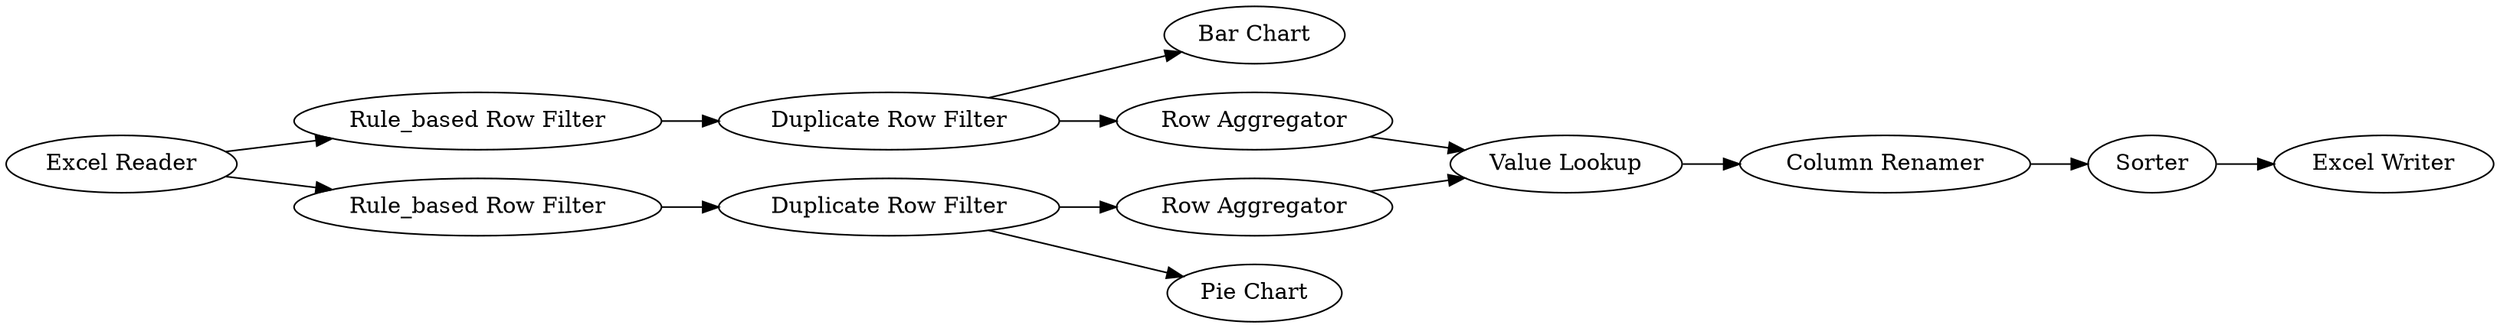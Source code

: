 digraph {
	3 -> 2
	3 -> 7
	2 -> 10
	7 -> 4
	11 -> 14
	15 -> 16
	16 -> 19
	4 -> 18
	10 -> 17
	12 -> 14
	4 -> 11
	14 -> 15
	10 -> 12
	16 [label=Sorter]
	14 [label="Value Lookup"]
	7 [label="Rule_based Row Filter"]
	11 [label="Row Aggregator"]
	4 [label="Duplicate Row Filter"]
	18 [label="Pie Chart"]
	15 [label="Column Renamer"]
	12 [label="Row Aggregator"]
	17 [label="Bar Chart"]
	3 [label="Excel Reader"]
	2 [label="Rule_based Row Filter"]
	10 [label="Duplicate Row Filter"]
	19 [label="Excel Writer"]
	rankdir=LR
}
